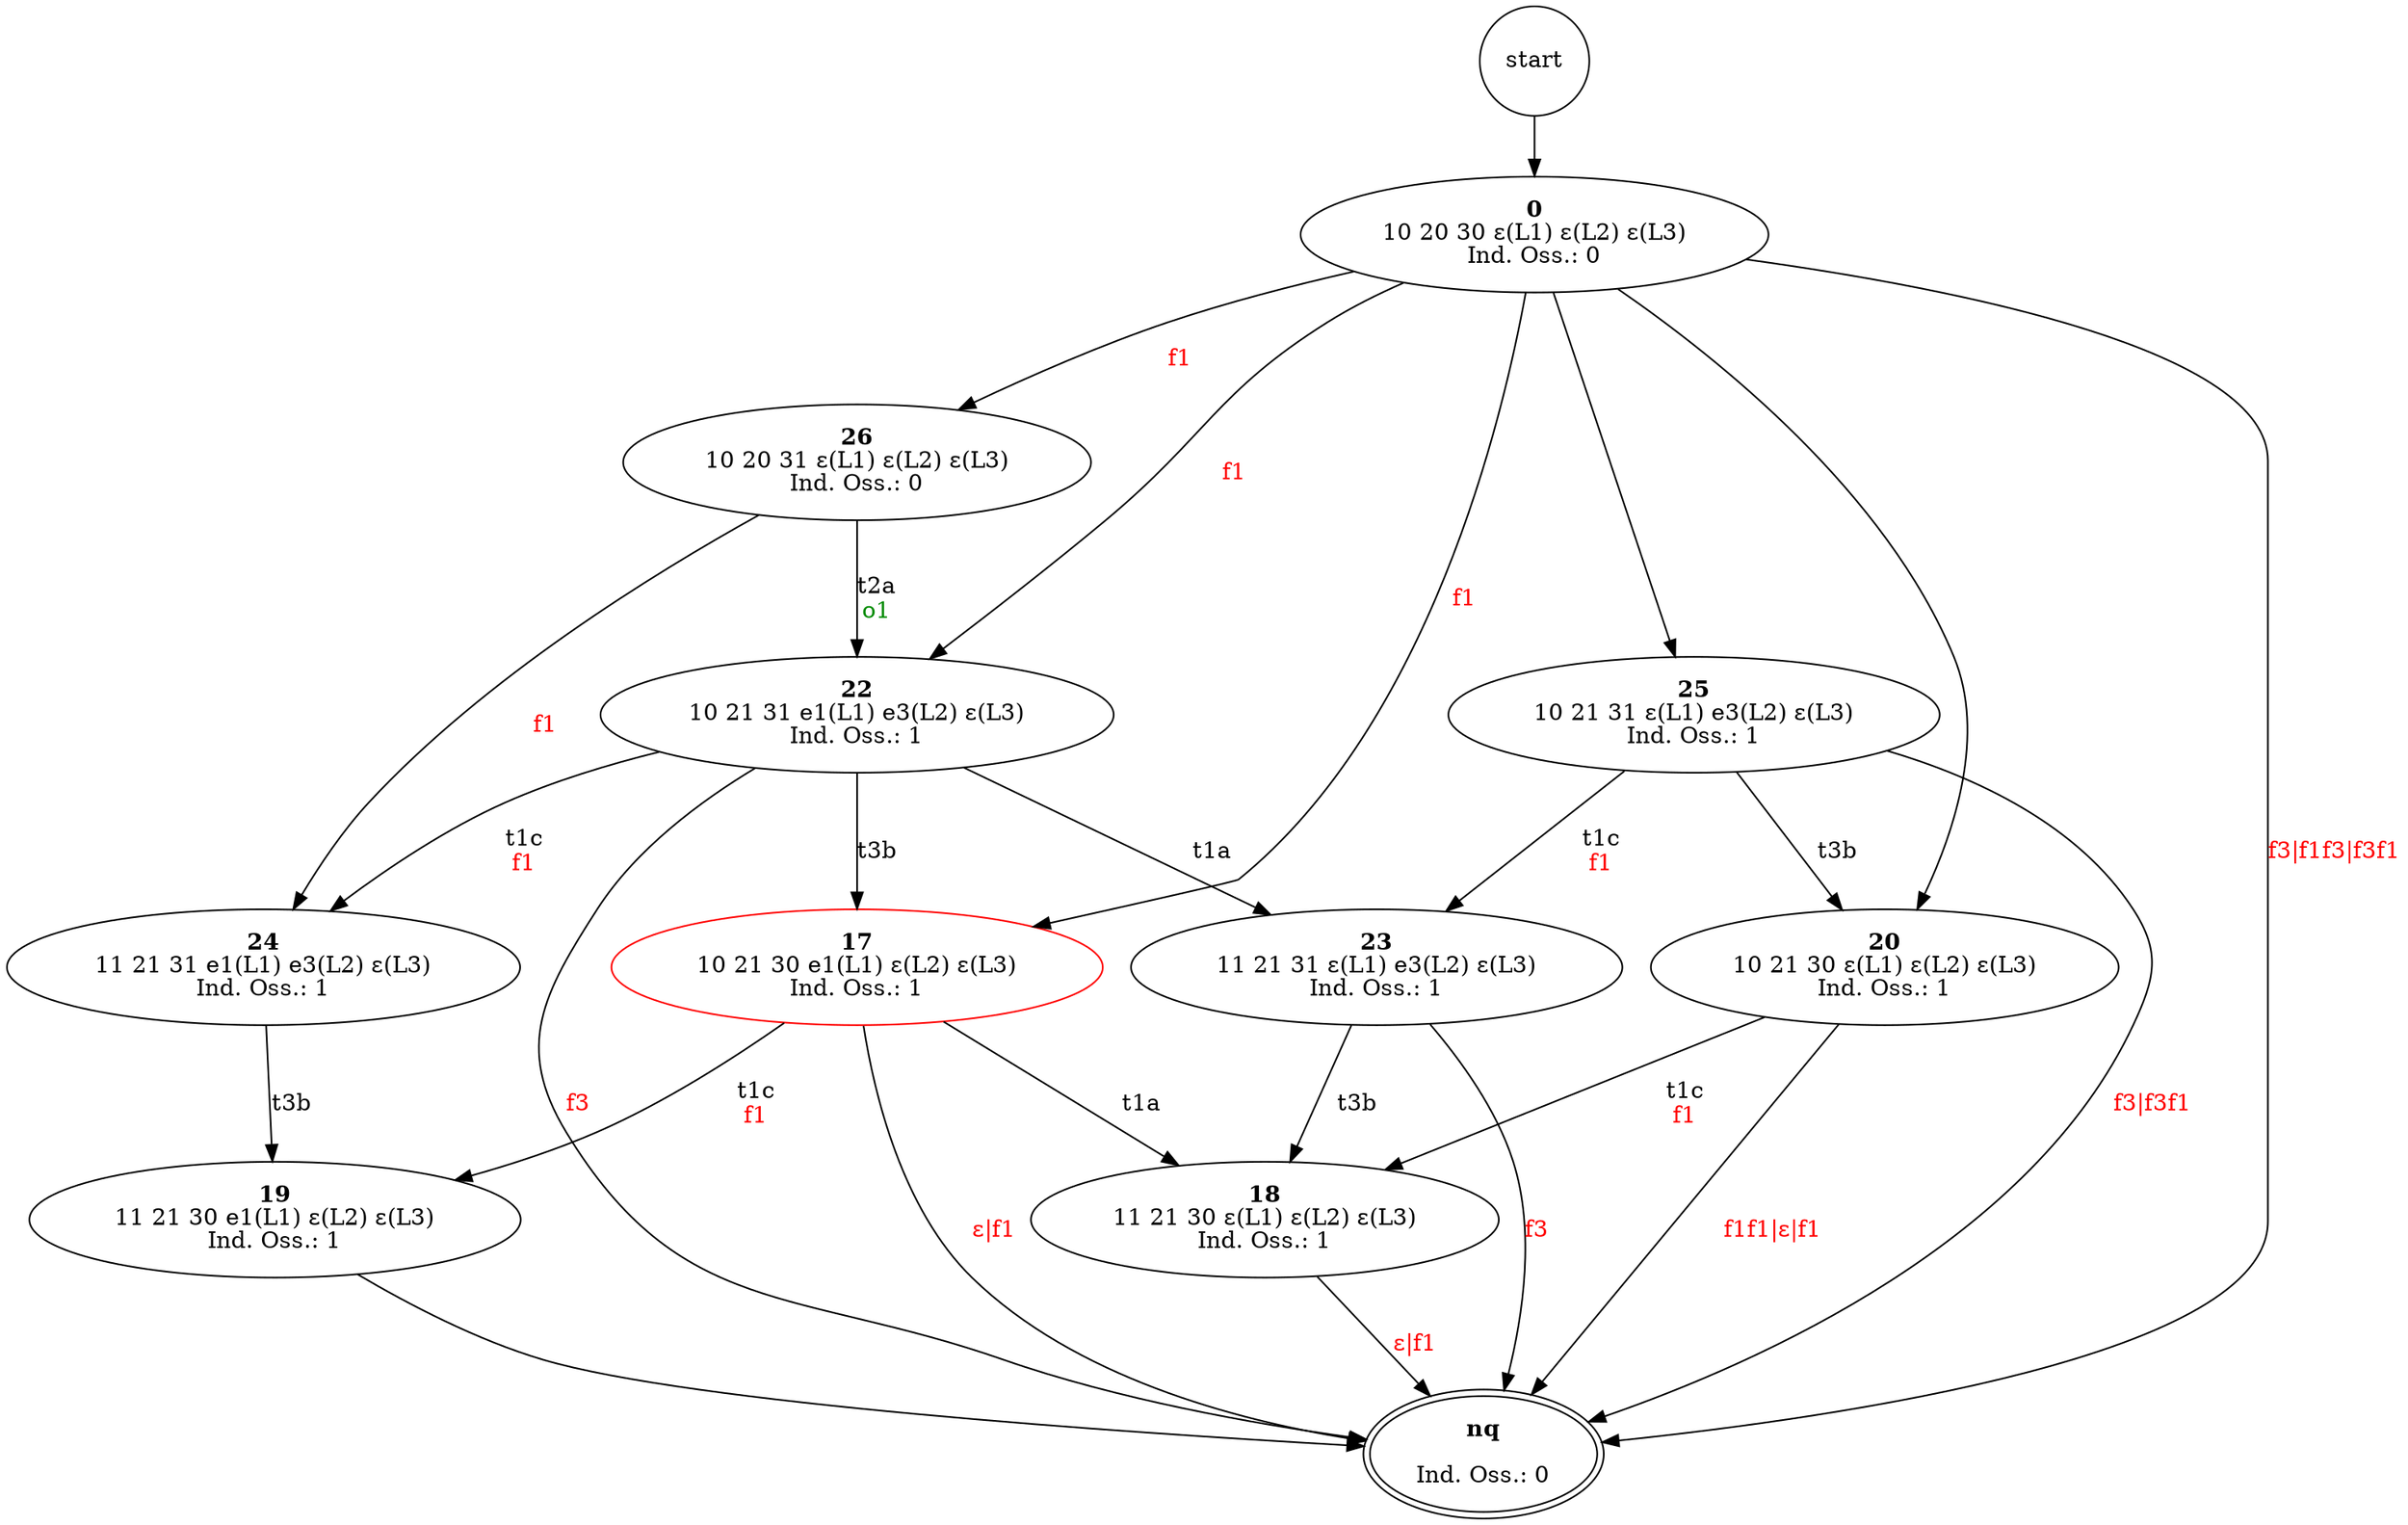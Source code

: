 digraph SpazioComportamentale {
    // ARCHI
    start	->	n0
	n0	->	n26 [label=<<br/><font color="red">f1</font>>]
	n0	->	n25 [label=<>]
	n0	->	n22 [label=<<br/><font color="red">f1</font>>]
	n0	->	n20 [label=<>]
	n0	->	n17 [label=<<br/><font color="red">f1</font>>]
	n0	->	nnq [label=<<br/><font color="red">f3|f1f3|f3f1</font>>]
	n17	->	n18 [label=<<br/>t1a>]
	n17	->	n19 [label=<<br/>t1c<br/><font color="red">f1</font>>]
	n17	->	nnq [label=<<br/><font color="red">ε|f1</font>>]
	n18	->	nnq [label=<<br/><font color="red">ε|f1</font>>]
	n19	->	nnq [label=<>]
	n20	->	n18 [label=<<br/>t1c<br/><font color="red">f1</font>>]
	n20	->	nnq [label=<<br/><font color="red">f1f1|ε|f1</font>>]
	n22	->	n23 [label=<<br/>t1a>]
	n22	->	n24 [label=<<br/>t1c<br/><font color="red">f1</font>>]
	n22	->	n17 [label=<<br/>t3b>]
	n22	->	nnq [label=<<br/><font color="red">f3</font>>]
	n23	->	n18 [label=<<br/>t3b>]
	n23	->	nnq [label=<<br/><font color="red">f3</font>>]
	n24	->	n19 [label=<<br/>t3b>]
	n25	->	n23 [label=<<br/>t1c<br/><font color="red">f1</font>>]
	n25	->	n20 [label=<<br/>t3b>]
	n25	->	nnq [label=<<br/><font color="red">f3|f3f1</font>>]
	n26	->	n22 [label=<<br/>t2a<br/><font color="green4">o1</font>>]
	n26	->	n24 [label=<<br/><font color="red">f1</font>>]

    // NODI
    start[shape="circle"]
	n0 [label=<<b>0</b><br/>10 20 30 ε(L1) ε(L2) ε(L3)<br/>Ind. Oss.: 0>]
	n17 [label=<<b>17</b><br/>10 21 30 e1(L1) ε(L2) ε(L3)<br/>Ind. Oss.: 1> color=red]
	n18 [label=<<b>18</b><br/>11 21 30 ε(L1) ε(L2) ε(L3)<br/>Ind. Oss.: 1>]
	n19 [label=<<b>19</b><br/>11 21 30 e1(L1) ε(L2) ε(L3)<br/>Ind. Oss.: 1>]
	n20 [label=<<b>20</b><br/>10 21 30 ε(L1) ε(L2) ε(L3)<br/>Ind. Oss.: 1>]
	n22 [label=<<b>22</b><br/>10 21 31 e1(L1) e3(L2) ε(L3)<br/>Ind. Oss.: 1>]
	n23 [label=<<b>23</b><br/>11 21 31 ε(L1) e3(L2) ε(L3)<br/>Ind. Oss.: 1>]
	n24 [label=<<b>24</b><br/>11 21 31 e1(L1) e3(L2) ε(L3)<br/>Ind. Oss.: 1>]
	n25 [label=<<b>25</b><br/>10 21 31 ε(L1) e3(L2) ε(L3)<br/>Ind. Oss.: 1>]
	n26 [label=<<b>26</b><br/>10 20 31 ε(L1) ε(L2) ε(L3)<br/>Ind. Oss.: 0>]
	nnq [label=<<b>nq</b><br/> <br/>Ind. Oss.: 0> peripheries=2]
}
